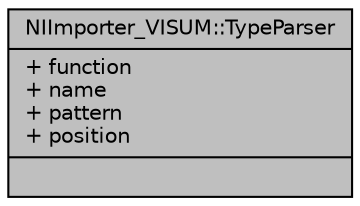 digraph "NIImporter_VISUM::TypeParser"
{
  edge [fontname="Helvetica",fontsize="10",labelfontname="Helvetica",labelfontsize="10"];
  node [fontname="Helvetica",fontsize="10",shape=record];
  Node1 [label="{NIImporter_VISUM::TypeParser\n|+ function\l+ name\l+ pattern\l+ position\l|}",height=0.2,width=0.4,color="black", fillcolor="grey75", style="filled", fontcolor="black"];
}
